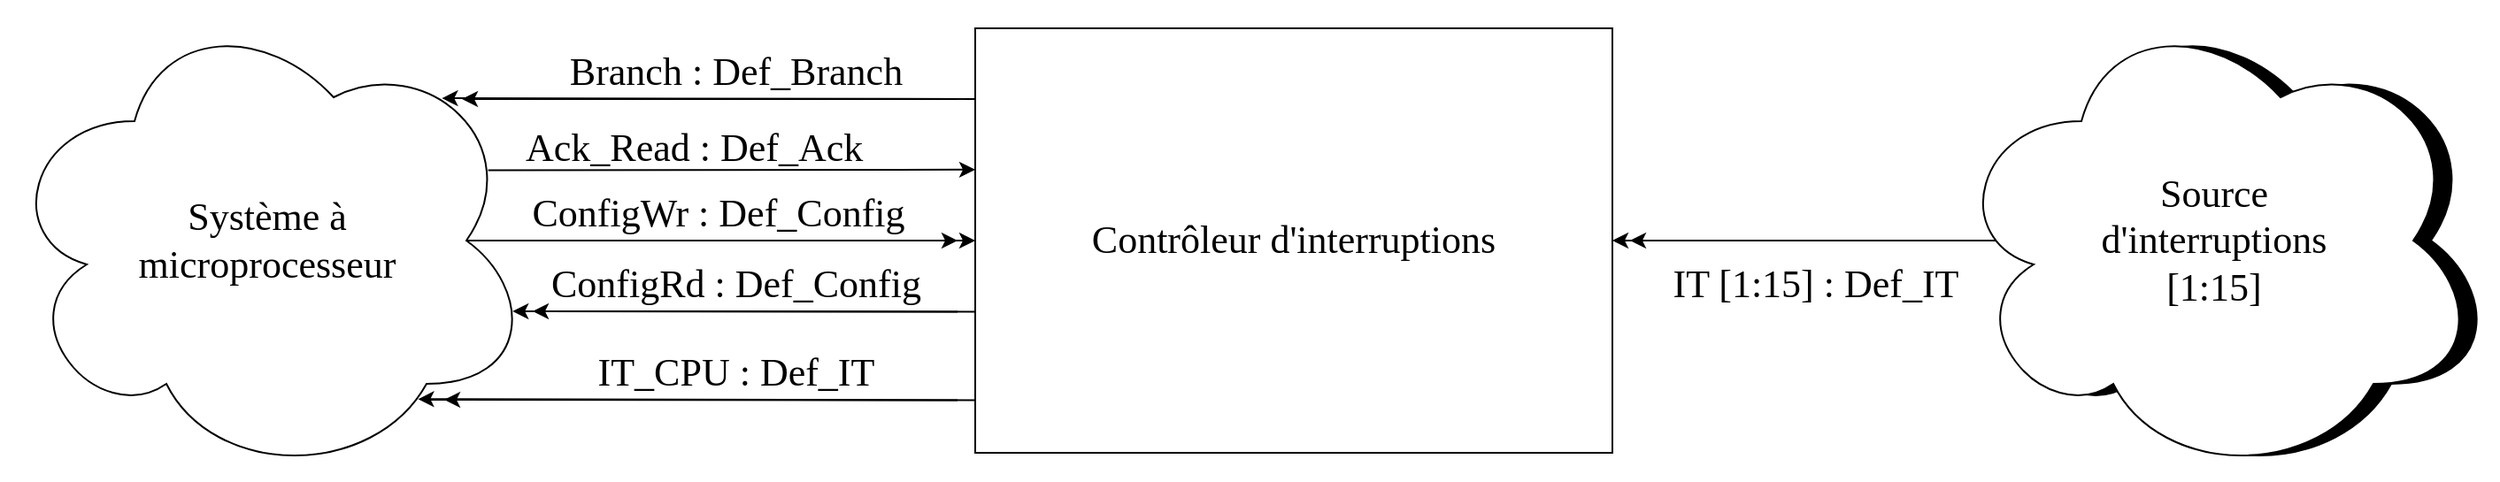 <mxfile version="20.5.1" type="device"><diagram id="2RJuBV4BC2DY5-ZxHMUj" name="Page-1"><mxGraphModel dx="2249" dy="733" grid="1" gridSize="10" guides="1" tooltips="1" connect="1" arrows="1" fold="1" page="1" pageScale="1" pageWidth="827" pageHeight="1169" math="0" shadow="0"><root><mxCell id="0"/><mxCell id="1" parent="0"/><mxCell id="qNi5LwBICffeYNnF3NwT-1" value="&lt;font style=&quot;font-size: 22px;&quot; face=&quot;Verdana&quot;&gt;Contrôleur d'interruptions&lt;br&gt;&lt;/font&gt;" style="rounded=0;whiteSpace=wrap;html=1;" parent="1" vertex="1"><mxGeometry x="240" y="120" width="360" height="240" as="geometry"/></mxCell><mxCell id="qNi5LwBICffeYNnF3NwT-2" value="" style="ellipse;shape=cloud;whiteSpace=wrap;html=1;fontFamily=Verdana;fontSize=22;direction=east;shadow=0;sketch=0;fillColor=#000000;" parent="1" vertex="1"><mxGeometry x="800" y="105" width="300" height="270" as="geometry"/></mxCell><mxCell id="qNi5LwBICffeYNnF3NwT-4" value="" style="endArrow=classic;html=1;rounded=0;fontFamily=Verdana;fontSize=22;entryX=1;entryY=0.5;entryDx=0;entryDy=0;exitX=0.088;exitY=0.5;exitDx=0;exitDy=0;exitPerimeter=0;" parent="1" source="qNi5LwBICffeYNnF3NwT-2" target="qNi5LwBICffeYNnF3NwT-1" edge="1"><mxGeometry width="50" height="50" relative="1" as="geometry"><mxPoint x="650" y="300" as="sourcePoint"/><mxPoint x="610" y="240" as="targetPoint"/><Array as="points"><mxPoint x="640" y="240"/></Array></mxGeometry></mxCell><mxCell id="qNi5LwBICffeYNnF3NwT-6" value="" style="endArrow=classic;html=1;rounded=0;fontFamily=Verdana;fontSize=22;" parent="1" edge="1"><mxGeometry width="50" height="50" relative="1" as="geometry"><mxPoint x="720" y="240" as="sourcePoint"/><mxPoint x="610" y="240" as="targetPoint"/></mxGeometry></mxCell><mxCell id="qNi5LwBICffeYNnF3NwT-8" value="&lt;div&gt;Source&lt;/div&gt;&lt;div&gt;d'interruptions&lt;/div&gt;&lt;div&gt;[1:15]&lt;br&gt;&lt;/div&gt;" style="ellipse;shape=cloud;whiteSpace=wrap;html=1;fontFamily=Verdana;fontSize=22;direction=east;shadow=0;sketch=0;" parent="1" vertex="1"><mxGeometry x="790" y="105" width="300" height="270" as="geometry"/></mxCell><mxCell id="qNi5LwBICffeYNnF3NwT-9" value="IT [1:15] : Def_IT" style="text;html=1;strokeColor=none;fillColor=none;align=center;verticalAlign=middle;whiteSpace=wrap;rounded=0;shadow=0;sketch=0;fontFamily=Verdana;fontSize=22;" parent="1" vertex="1"><mxGeometry x="580" y="250" width="270" height="30" as="geometry"/></mxCell><mxCell id="qNi5LwBICffeYNnF3NwT-10" value="Système à&lt;br&gt;microprocesseur" style="ellipse;shape=cloud;whiteSpace=wrap;html=1;fontFamily=Verdana;fontSize=22;direction=east;shadow=0;sketch=0;" parent="1" vertex="1"><mxGeometry x="-310" y="105" width="300" height="270" as="geometry"/></mxCell><mxCell id="qNi5LwBICffeYNnF3NwT-11" value="" style="endArrow=classic;html=1;rounded=0;fontFamily=Verdana;fontSize=22;" parent="1" edge="1"><mxGeometry width="50" height="50" relative="1" as="geometry"><mxPoint x="230" y="160" as="sourcePoint"/><mxPoint x="-50" y="160" as="targetPoint"/></mxGeometry></mxCell><mxCell id="qNi5LwBICffeYNnF3NwT-12" value="" style="endArrow=classic;html=1;rounded=0;fontFamily=Verdana;fontSize=22;entryX=0.829;entryY=0.202;entryDx=0;entryDy=0;entryPerimeter=0;" parent="1" edge="1" target="qNi5LwBICffeYNnF3NwT-10"><mxGeometry width="50" height="50" relative="1" as="geometry"><mxPoint x="240" y="160" as="sourcePoint"/><mxPoint x="-20" y="160" as="targetPoint"/></mxGeometry></mxCell><mxCell id="qNi5LwBICffeYNnF3NwT-13" value="" style="endArrow=classic;html=1;rounded=0;fontFamily=Verdana;fontSize=22;exitX=0.875;exitY=0.5;exitDx=0;exitDy=0;exitPerimeter=0;entryX=0;entryY=0.5;entryDx=0;entryDy=0;" parent="1" source="qNi5LwBICffeYNnF3NwT-10" target="qNi5LwBICffeYNnF3NwT-1" edge="1"><mxGeometry width="50" height="50" relative="1" as="geometry"><mxPoint x="50" y="220" as="sourcePoint"/><mxPoint x="240" y="220" as="targetPoint"/></mxGeometry></mxCell><mxCell id="qNi5LwBICffeYNnF3NwT-14" value="" style="endArrow=classic;html=1;rounded=0;fontFamily=Verdana;fontSize=22;exitX=0.875;exitY=0.5;exitDx=0;exitDy=0;exitPerimeter=0;" parent="1" source="qNi5LwBICffeYNnF3NwT-10" edge="1"><mxGeometry width="50" height="50" relative="1" as="geometry"><mxPoint x="180" y="270" as="sourcePoint"/><mxPoint x="230" y="240" as="targetPoint"/></mxGeometry></mxCell><mxCell id="qNi5LwBICffeYNnF3NwT-15" value="" style="endArrow=classic;html=1;rounded=0;fontFamily=Verdana;fontSize=22;entryX=0.784;entryY=0.832;entryDx=0;entryDy=0;entryPerimeter=0;" parent="1" target="qNi5LwBICffeYNnF3NwT-10" edge="1"><mxGeometry width="50" height="50" relative="1" as="geometry"><mxPoint x="240" y="330.22" as="sourcePoint"/><mxPoint x="-37.9" y="330" as="targetPoint"/></mxGeometry></mxCell><mxCell id="qNi5LwBICffeYNnF3NwT-16" value="" style="endArrow=classic;html=1;rounded=0;fontFamily=Verdana;fontSize=22;" parent="1" edge="1"><mxGeometry width="50" height="50" relative="1" as="geometry"><mxPoint x="230" y="330.22" as="sourcePoint"/><mxPoint x="-60" y="330" as="targetPoint"/></mxGeometry></mxCell><mxCell id="qNi5LwBICffeYNnF3NwT-17" value="" style="endArrow=classic;html=1;rounded=0;fontFamily=Verdana;fontSize=22;entryX=0.962;entryY=0.648;entryDx=0;entryDy=0;entryPerimeter=0;" parent="1" target="qNi5LwBICffeYNnF3NwT-10" edge="1"><mxGeometry width="50" height="50" relative="1" as="geometry"><mxPoint x="240" y="280.22" as="sourcePoint"/><mxPoint x="-20" y="280" as="targetPoint"/></mxGeometry></mxCell><mxCell id="qNi5LwBICffeYNnF3NwT-18" value="" style="endArrow=classic;html=1;rounded=0;fontFamily=Verdana;fontSize=22;" parent="1" edge="1"><mxGeometry width="50" height="50" relative="1" as="geometry"><mxPoint x="230" y="280.22" as="sourcePoint"/><mxPoint x="-10" y="280" as="targetPoint"/></mxGeometry></mxCell><mxCell id="qNi5LwBICffeYNnF3NwT-19" value="Branch : Def_Branch" style="text;html=1;strokeColor=none;fillColor=none;align=center;verticalAlign=middle;whiteSpace=wrap;rounded=0;shadow=0;sketch=0;fontFamily=Verdana;fontSize=22;" parent="1" vertex="1"><mxGeometry x="-20" y="130" width="250" height="30" as="geometry"/></mxCell><mxCell id="qNi5LwBICffeYNnF3NwT-20" value="ConfigWr : Def_Config" style="text;html=1;strokeColor=none;fillColor=none;align=center;verticalAlign=middle;whiteSpace=wrap;rounded=0;shadow=0;sketch=0;fontFamily=Verdana;fontSize=22;" parent="1" vertex="1"><mxGeometry x="-40" y="210" width="270" height="30" as="geometry"/></mxCell><mxCell id="qNi5LwBICffeYNnF3NwT-21" value="ConfigRd : Def_Config" style="text;html=1;strokeColor=none;fillColor=none;align=center;verticalAlign=middle;whiteSpace=wrap;rounded=0;shadow=0;sketch=0;fontFamily=Verdana;fontSize=22;" parent="1" vertex="1"><mxGeometry x="-30" y="250" width="270" height="30" as="geometry"/></mxCell><mxCell id="qNi5LwBICffeYNnF3NwT-22" value="IT_CPU : Def_IT" style="text;html=1;strokeColor=none;fillColor=none;align=center;verticalAlign=middle;whiteSpace=wrap;rounded=0;shadow=0;sketch=0;fontFamily=Verdana;fontSize=22;" parent="1" vertex="1"><mxGeometry x="-30" y="300" width="270" height="30" as="geometry"/></mxCell><mxCell id="hmumpA-H29obRX5wyD9--2" value="" style="endArrow=classic;html=1;rounded=0;entryX=0;entryY=0.333;entryDx=0;entryDy=0;entryPerimeter=0;exitX=0.916;exitY=0.353;exitDx=0;exitDy=0;exitPerimeter=0;" edge="1" parent="1" source="qNi5LwBICffeYNnF3NwT-10" target="qNi5LwBICffeYNnF3NwT-1"><mxGeometry width="50" height="50" relative="1" as="geometry"><mxPoint x="-30" y="200" as="sourcePoint"/><mxPoint x="20" y="150" as="targetPoint"/></mxGeometry></mxCell><mxCell id="hmumpA-H29obRX5wyD9--3" value="Ack_Read : Def_Ack" style="text;strokeColor=none;fillColor=none;align=left;verticalAlign=middle;spacingLeft=4;spacingRight=4;overflow=hidden;points=[[0,0.5],[1,0.5]];portConstraint=eastwest;rotatable=0;fontSize=22;fontFamily=Verdana;" vertex="1" parent="1"><mxGeometry x="-20" y="170" width="250" height="30" as="geometry"/></mxCell></root></mxGraphModel></diagram></mxfile>